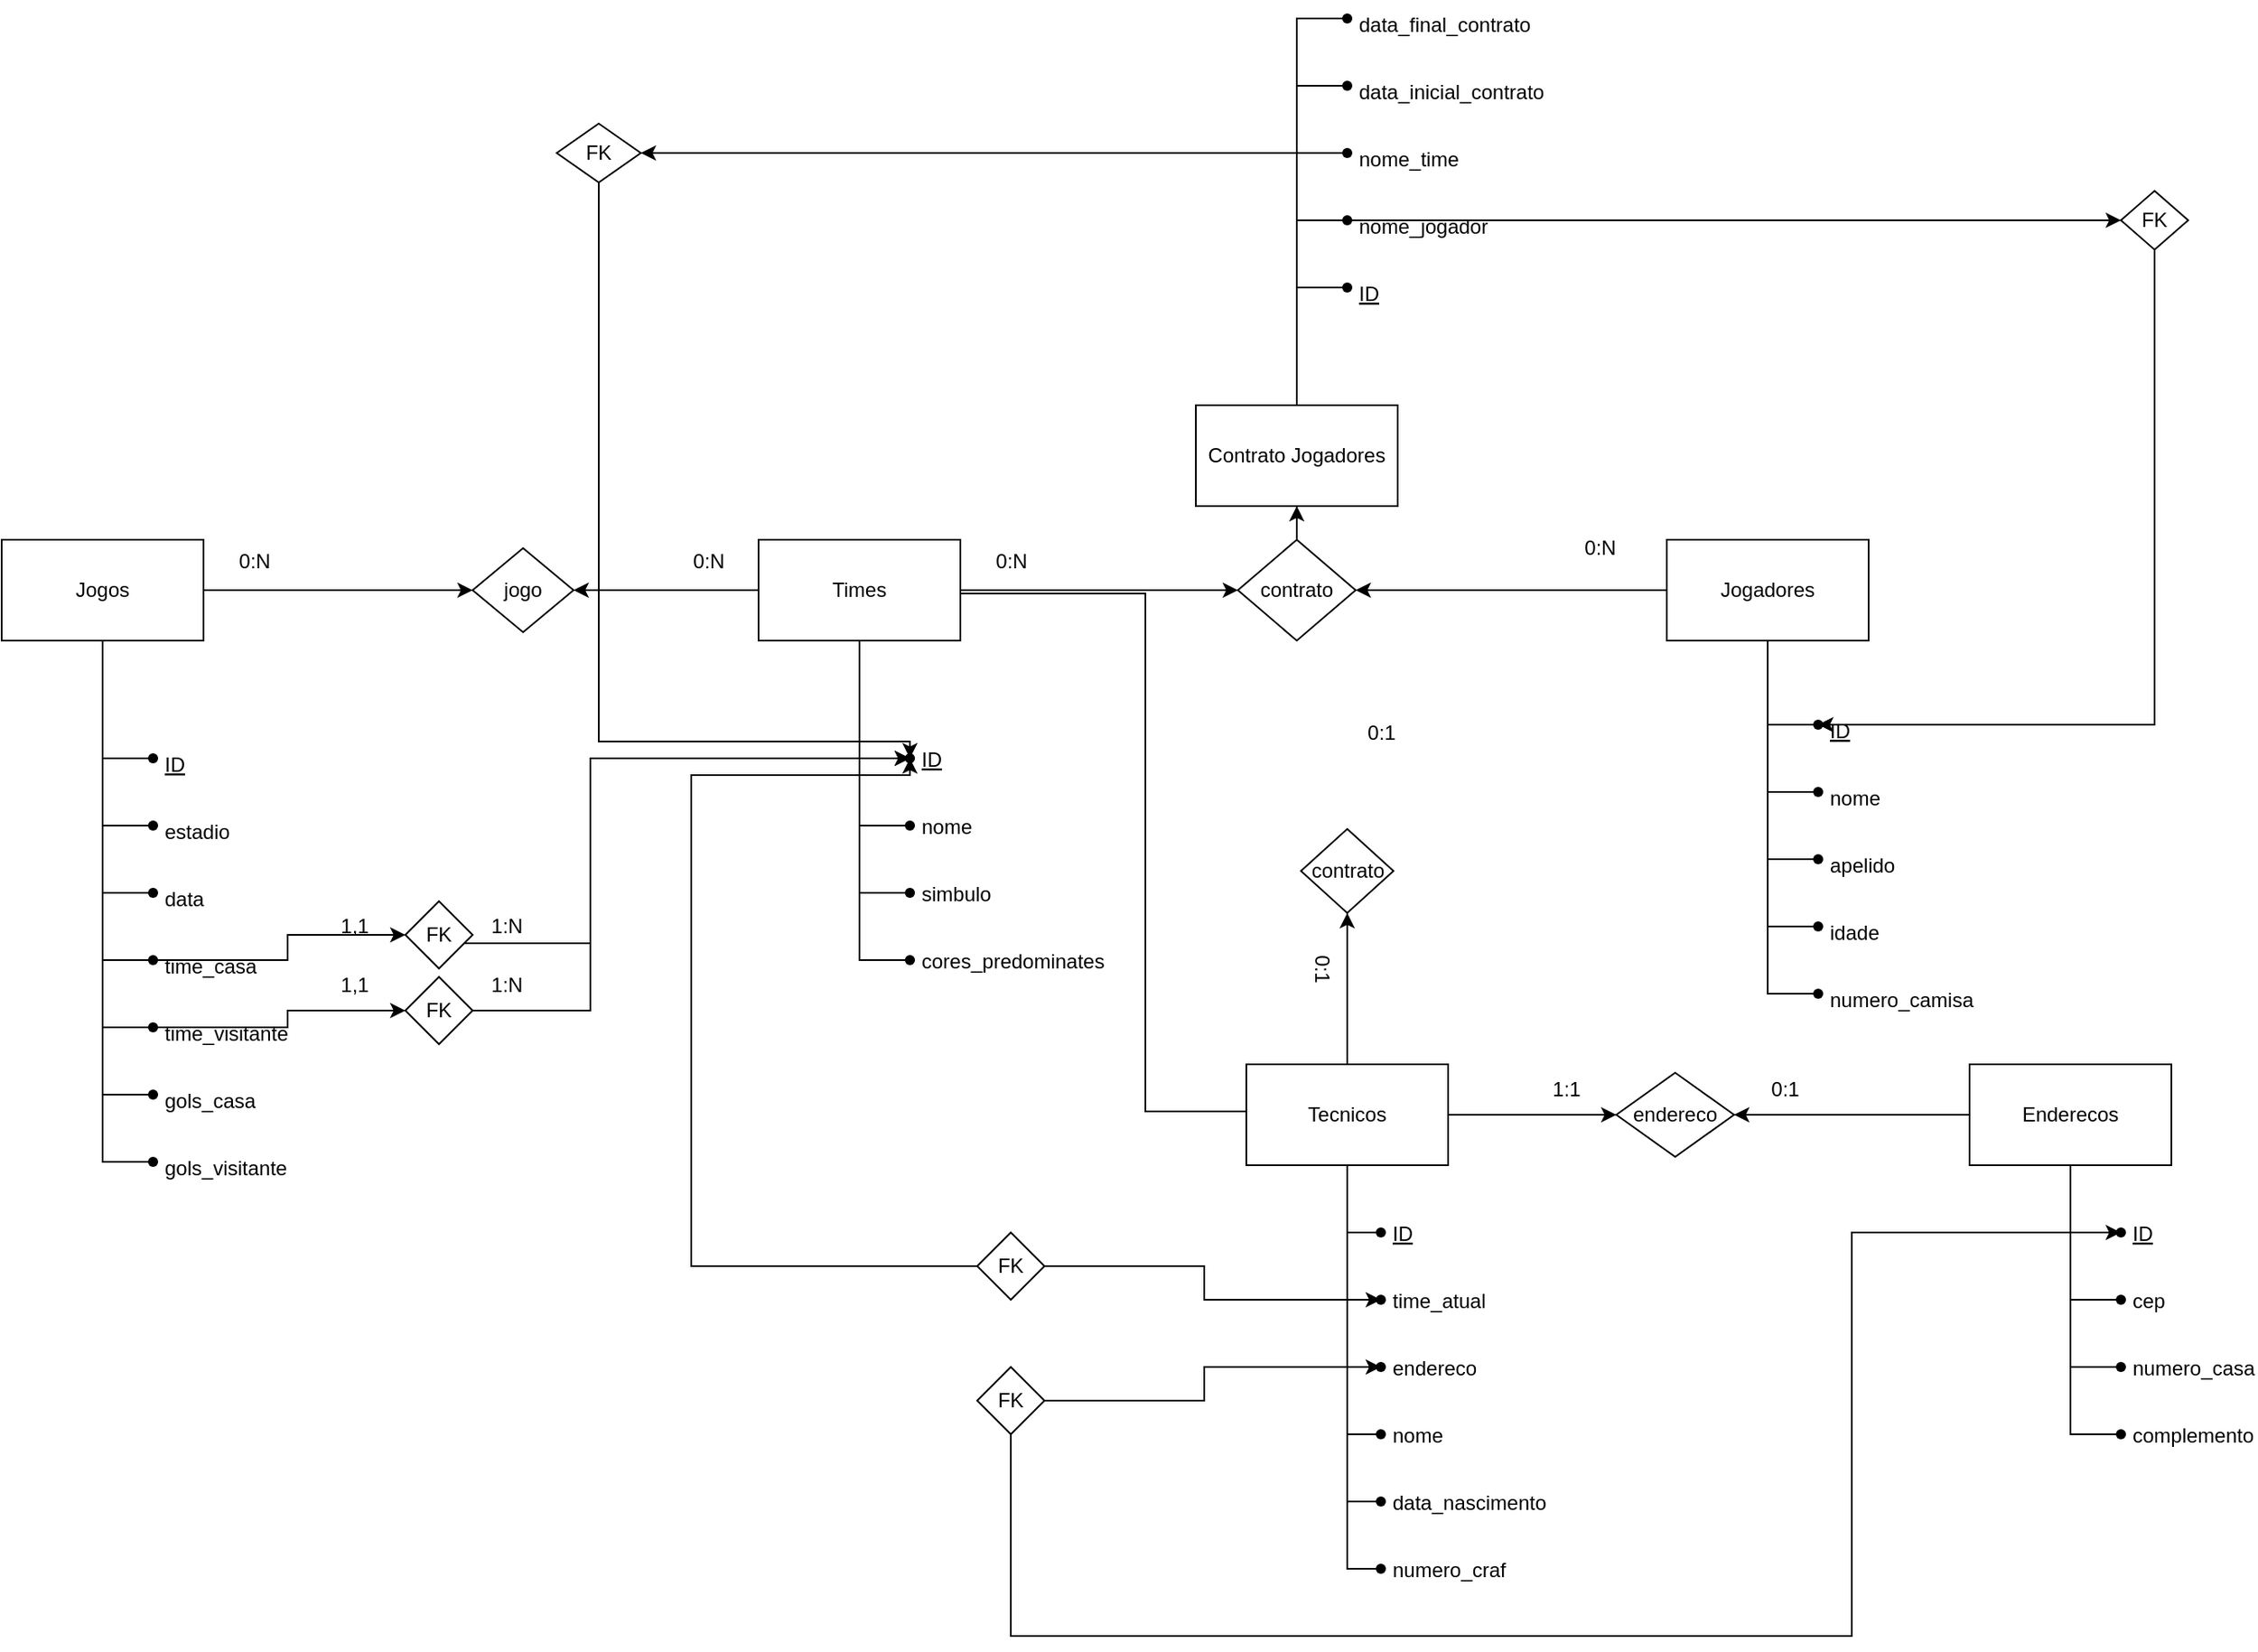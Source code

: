 <mxfile version="26.0.16">
  <diagram name="Página-1" id="SFmodrDmsoPpCotLX6va">
    <mxGraphModel dx="4044" dy="2576" grid="1" gridSize="10" guides="1" tooltips="1" connect="1" arrows="1" fold="1" page="1" pageScale="1" pageWidth="827" pageHeight="1169" math="0" shadow="0">
      <root>
        <mxCell id="0" />
        <mxCell id="1" parent="0" />
        <mxCell id="h65iBEH0PclOGWgKdU9V-25" value="" style="edgeStyle=orthogonalEdgeStyle;rounded=0;orthogonalLoop=1;jettySize=auto;html=1;" parent="1" source="h65iBEH0PclOGWgKdU9V-2" target="h65iBEH0PclOGWgKdU9V-24" edge="1">
          <mxGeometry relative="1" as="geometry" />
        </mxCell>
        <mxCell id="h65iBEH0PclOGWgKdU9V-116" style="edgeStyle=orthogonalEdgeStyle;rounded=0;orthogonalLoop=1;jettySize=auto;html=1;entryX=1;entryY=0.5;entryDx=0;entryDy=0;" parent="1" source="h65iBEH0PclOGWgKdU9V-2" target="h65iBEH0PclOGWgKdU9V-114" edge="1">
          <mxGeometry relative="1" as="geometry" />
        </mxCell>
        <mxCell id="h65iBEH0PclOGWgKdU9V-139" style="edgeStyle=orthogonalEdgeStyle;rounded=0;orthogonalLoop=1;jettySize=auto;html=1;entryX=0.5;entryY=0;entryDx=0;entryDy=0;exitX=1.002;exitY=0.534;exitDx=0;exitDy=0;exitPerimeter=0;" parent="1" source="h65iBEH0PclOGWgKdU9V-2" target="h65iBEH0PclOGWgKdU9V-137" edge="1">
          <mxGeometry relative="1" as="geometry">
            <Array as="points">
              <mxPoint x="-330" y="-468" />
              <mxPoint x="-230" y="-468" />
              <mxPoint x="-230" y="-160" />
              <mxPoint x="-300" y="-160" />
            </Array>
          </mxGeometry>
        </mxCell>
        <mxCell id="h65iBEH0PclOGWgKdU9V-2" value="Times" style="whiteSpace=wrap;html=1;" parent="1" vertex="1">
          <mxGeometry x="-460" y="-500" width="120" height="60" as="geometry" />
        </mxCell>
        <mxCell id="h65iBEH0PclOGWgKdU9V-3" value="ID" style="shape=waypoint;sketch=0;size=6;pointerEvents=1;points=[];fillColor=none;resizable=0;rotatable=0;perimeter=centerPerimeter;snapToPoint=1;align=left;spacingLeft=15;fontStyle=4" parent="1" vertex="1">
          <mxGeometry x="-380" y="-380" width="20" height="20" as="geometry" />
        </mxCell>
        <mxCell id="h65iBEH0PclOGWgKdU9V-4" value="nome" style="shape=waypoint;sketch=0;size=6;pointerEvents=1;points=[];fillColor=none;resizable=0;rotatable=0;perimeter=centerPerimeter;snapToPoint=1;align=left;spacingLeft=15;" parent="1" vertex="1">
          <mxGeometry x="-380" y="-340" width="20" height="20" as="geometry" />
        </mxCell>
        <mxCell id="h65iBEH0PclOGWgKdU9V-5" value="simbulo" style="shape=waypoint;sketch=0;size=6;pointerEvents=1;points=[];fillColor=none;resizable=0;rotatable=0;perimeter=centerPerimeter;snapToPoint=1;align=left;spacingLeft=15;" parent="1" vertex="1">
          <mxGeometry x="-380" y="-300" width="20" height="20" as="geometry" />
        </mxCell>
        <mxCell id="h65iBEH0PclOGWgKdU9V-6" value="cores_predominates " style="shape=waypoint;sketch=0;size=6;pointerEvents=1;points=[];fillColor=none;resizable=0;rotatable=0;perimeter=centerPerimeter;snapToPoint=1;align=left;spacingLeft=15;" parent="1" vertex="1">
          <mxGeometry x="-380" y="-260" width="20" height="20" as="geometry" />
        </mxCell>
        <mxCell id="h65iBEH0PclOGWgKdU9V-7" value="" style="endArrow=none;html=1;rounded=0;exitX=0.5;exitY=1;exitDx=0;exitDy=0;entryX=0.3;entryY=0.3;entryDx=0;entryDy=0;entryPerimeter=0;" parent="1" source="h65iBEH0PclOGWgKdU9V-2" target="h65iBEH0PclOGWgKdU9V-3" edge="1">
          <mxGeometry relative="1" as="geometry">
            <mxPoint x="-450" y="-340" as="sourcePoint" />
            <mxPoint x="-290" y="-340" as="targetPoint" />
            <Array as="points">
              <mxPoint x="-400" y="-370" />
            </Array>
          </mxGeometry>
        </mxCell>
        <mxCell id="h65iBEH0PclOGWgKdU9V-8" value="" style="endArrow=none;html=1;rounded=0;exitX=0.5;exitY=1;exitDx=0;exitDy=0;entryX=0.333;entryY=0.243;entryDx=0;entryDy=0;entryPerimeter=0;" parent="1" source="h65iBEH0PclOGWgKdU9V-2" target="h65iBEH0PclOGWgKdU9V-4" edge="1">
          <mxGeometry relative="1" as="geometry">
            <mxPoint x="-390" y="-420" as="sourcePoint" />
            <mxPoint x="-360" y="-360" as="targetPoint" />
            <Array as="points">
              <mxPoint x="-400" y="-330" />
            </Array>
          </mxGeometry>
        </mxCell>
        <mxCell id="h65iBEH0PclOGWgKdU9V-9" style="edgeStyle=orthogonalEdgeStyle;rounded=0;orthogonalLoop=1;jettySize=auto;html=1;entryX=0.126;entryY=0.622;entryDx=0;entryDy=0;entryPerimeter=0;endArrow=none;startFill=0;" parent="1" source="h65iBEH0PclOGWgKdU9V-2" target="h65iBEH0PclOGWgKdU9V-5" edge="1">
          <mxGeometry relative="1" as="geometry">
            <Array as="points">
              <mxPoint x="-400" y="-290" />
            </Array>
          </mxGeometry>
        </mxCell>
        <mxCell id="h65iBEH0PclOGWgKdU9V-10" style="edgeStyle=orthogonalEdgeStyle;rounded=0;orthogonalLoop=1;jettySize=auto;html=1;entryX=0.229;entryY=0.484;entryDx=0;entryDy=0;entryPerimeter=0;endArrow=none;startFill=0;" parent="1" source="h65iBEH0PclOGWgKdU9V-2" target="h65iBEH0PclOGWgKdU9V-6" edge="1">
          <mxGeometry relative="1" as="geometry">
            <Array as="points">
              <mxPoint x="-400" y="-250" />
            </Array>
          </mxGeometry>
        </mxCell>
        <mxCell id="h65iBEH0PclOGWgKdU9V-26" style="edgeStyle=orthogonalEdgeStyle;rounded=0;orthogonalLoop=1;jettySize=auto;html=1;entryX=1;entryY=0.5;entryDx=0;entryDy=0;" parent="1" source="h65iBEH0PclOGWgKdU9V-11" target="h65iBEH0PclOGWgKdU9V-24" edge="1">
          <mxGeometry relative="1" as="geometry" />
        </mxCell>
        <mxCell id="h65iBEH0PclOGWgKdU9V-11" value="Jogadores" style="whiteSpace=wrap;html=1;" parent="1" vertex="1">
          <mxGeometry x="80" y="-500" width="120" height="60" as="geometry" />
        </mxCell>
        <mxCell id="h65iBEH0PclOGWgKdU9V-12" value="ID" style="shape=waypoint;sketch=0;size=6;pointerEvents=1;points=[];fillColor=none;resizable=0;rotatable=0;perimeter=centerPerimeter;snapToPoint=1;align=left;spacingLeft=15;fontStyle=4;verticalAlign=top;" parent="1" vertex="1">
          <mxGeometry x="160" y="-400" width="20" height="20" as="geometry" />
        </mxCell>
        <mxCell id="h65iBEH0PclOGWgKdU9V-13" value="nome" style="shape=waypoint;sketch=0;size=6;pointerEvents=1;points=[];fillColor=none;resizable=0;rotatable=0;perimeter=centerPerimeter;snapToPoint=1;align=left;spacingLeft=15;verticalAlign=top;" parent="1" vertex="1">
          <mxGeometry x="160" y="-360" width="20" height="20" as="geometry" />
        </mxCell>
        <mxCell id="h65iBEH0PclOGWgKdU9V-14" value="apelido" style="shape=waypoint;sketch=0;size=6;pointerEvents=1;points=[];fillColor=none;resizable=0;rotatable=0;perimeter=centerPerimeter;snapToPoint=1;align=left;spacingLeft=15;verticalAlign=top;" parent="1" vertex="1">
          <mxGeometry x="160" y="-320" width="20" height="20" as="geometry" />
        </mxCell>
        <mxCell id="h65iBEH0PclOGWgKdU9V-15" value="idade" style="shape=waypoint;sketch=0;size=6;pointerEvents=1;points=[];fillColor=none;resizable=0;rotatable=0;perimeter=centerPerimeter;snapToPoint=1;align=left;spacingLeft=15;verticalAlign=top;" parent="1" vertex="1">
          <mxGeometry x="160" y="-280" width="20" height="20" as="geometry" />
        </mxCell>
        <mxCell id="h65iBEH0PclOGWgKdU9V-16" value="numero_camisa" style="shape=waypoint;sketch=0;size=6;pointerEvents=1;points=[];fillColor=none;resizable=0;rotatable=0;perimeter=centerPerimeter;snapToPoint=1;align=left;spacingLeft=15;verticalAlign=top;" parent="1" vertex="1">
          <mxGeometry x="160" y="-240" width="20" height="20" as="geometry" />
        </mxCell>
        <mxCell id="h65iBEH0PclOGWgKdU9V-17" style="edgeStyle=orthogonalEdgeStyle;rounded=0;orthogonalLoop=1;jettySize=auto;html=1;entryX=0;entryY=0.75;entryDx=0;entryDy=0;entryPerimeter=0;endArrow=none;startFill=0;" parent="1" source="h65iBEH0PclOGWgKdU9V-11" target="h65iBEH0PclOGWgKdU9V-12" edge="1">
          <mxGeometry relative="1" as="geometry">
            <Array as="points">
              <mxPoint x="140" y="-390" />
            </Array>
          </mxGeometry>
        </mxCell>
        <mxCell id="h65iBEH0PclOGWgKdU9V-19" style="edgeStyle=orthogonalEdgeStyle;rounded=0;orthogonalLoop=1;jettySize=auto;html=1;entryX=0.25;entryY=0.6;entryDx=0;entryDy=0;entryPerimeter=0;endArrow=none;startFill=0;" parent="1" source="h65iBEH0PclOGWgKdU9V-11" target="h65iBEH0PclOGWgKdU9V-13" edge="1">
          <mxGeometry relative="1" as="geometry">
            <Array as="points">
              <mxPoint x="140" y="-350" />
            </Array>
          </mxGeometry>
        </mxCell>
        <mxCell id="h65iBEH0PclOGWgKdU9V-20" style="edgeStyle=orthogonalEdgeStyle;rounded=0;orthogonalLoop=1;jettySize=auto;html=1;entryX=0.05;entryY=0.85;entryDx=0;entryDy=0;entryPerimeter=0;endArrow=none;startFill=0;" parent="1" source="h65iBEH0PclOGWgKdU9V-11" target="h65iBEH0PclOGWgKdU9V-14" edge="1">
          <mxGeometry relative="1" as="geometry">
            <Array as="points">
              <mxPoint x="140" y="-310" />
            </Array>
          </mxGeometry>
        </mxCell>
        <mxCell id="h65iBEH0PclOGWgKdU9V-21" style="edgeStyle=orthogonalEdgeStyle;rounded=0;orthogonalLoop=1;jettySize=auto;html=1;entryX=0.1;entryY=0.85;entryDx=0;entryDy=0;entryPerimeter=0;endArrow=none;startFill=0;" parent="1" source="h65iBEH0PclOGWgKdU9V-11" target="h65iBEH0PclOGWgKdU9V-15" edge="1">
          <mxGeometry relative="1" as="geometry">
            <Array as="points">
              <mxPoint x="140" y="-270" />
            </Array>
          </mxGeometry>
        </mxCell>
        <mxCell id="h65iBEH0PclOGWgKdU9V-22" style="edgeStyle=orthogonalEdgeStyle;rounded=0;orthogonalLoop=1;jettySize=auto;html=1;entryX=0.45;entryY=0.75;entryDx=0;entryDy=0;entryPerimeter=0;endArrow=none;startFill=0;" parent="1" source="h65iBEH0PclOGWgKdU9V-11" target="h65iBEH0PclOGWgKdU9V-16" edge="1">
          <mxGeometry relative="1" as="geometry">
            <Array as="points">
              <mxPoint x="140" y="-230" />
            </Array>
          </mxGeometry>
        </mxCell>
        <mxCell id="h65iBEH0PclOGWgKdU9V-28" value="" style="edgeStyle=orthogonalEdgeStyle;rounded=0;orthogonalLoop=1;jettySize=auto;html=1;" parent="1" source="h65iBEH0PclOGWgKdU9V-24" target="h65iBEH0PclOGWgKdU9V-27" edge="1">
          <mxGeometry relative="1" as="geometry" />
        </mxCell>
        <mxCell id="h65iBEH0PclOGWgKdU9V-24" value="contrato" style="rhombus;whiteSpace=wrap;html=1;" parent="1" vertex="1">
          <mxGeometry x="-175" y="-500" width="70" height="60" as="geometry" />
        </mxCell>
        <mxCell id="h65iBEH0PclOGWgKdU9V-36" style="edgeStyle=orthogonalEdgeStyle;rounded=0;orthogonalLoop=1;jettySize=auto;html=1;endArrow=none;startFill=0;" parent="1" source="h65iBEH0PclOGWgKdU9V-27" target="h65iBEH0PclOGWgKdU9V-29" edge="1">
          <mxGeometry relative="1" as="geometry">
            <Array as="points">
              <mxPoint x="-140" y="-650" />
            </Array>
          </mxGeometry>
        </mxCell>
        <mxCell id="h65iBEH0PclOGWgKdU9V-27" value="Contrato Jogadores" style="whiteSpace=wrap;html=1;" parent="1" vertex="1">
          <mxGeometry x="-200" y="-580" width="120" height="60" as="geometry" />
        </mxCell>
        <mxCell id="h65iBEH0PclOGWgKdU9V-29" value="ID" style="shape=waypoint;sketch=0;size=6;pointerEvents=1;points=[];fillColor=none;resizable=0;rotatable=0;perimeter=centerPerimeter;snapToPoint=1;align=left;spacingLeft=15;fontStyle=4;verticalAlign=top;" parent="1" vertex="1">
          <mxGeometry x="-120" y="-660" width="20" height="20" as="geometry" />
        </mxCell>
        <mxCell id="h65iBEH0PclOGWgKdU9V-32" value="data_inicial_contrato" style="shape=waypoint;sketch=0;size=6;pointerEvents=1;points=[];fillColor=none;resizable=0;rotatable=0;perimeter=centerPerimeter;snapToPoint=1;align=left;spacingLeft=15;verticalAlign=top;" parent="1" vertex="1">
          <mxGeometry x="-120" y="-780" width="20" height="20" as="geometry" />
        </mxCell>
        <mxCell id="h65iBEH0PclOGWgKdU9V-33" value="data_final_contrato" style="shape=waypoint;sketch=0;size=6;pointerEvents=1;points=[];fillColor=none;resizable=0;rotatable=0;perimeter=centerPerimeter;snapToPoint=1;align=left;spacingLeft=15;verticalAlign=top;" parent="1" vertex="1">
          <mxGeometry x="-120" y="-820" width="20" height="20" as="geometry" />
        </mxCell>
        <mxCell id="h65iBEH0PclOGWgKdU9V-58" style="edgeStyle=orthogonalEdgeStyle;rounded=0;orthogonalLoop=1;jettySize=auto;html=1;entryX=0;entryY=0.5;entryDx=0;entryDy=0;" parent="1" source="h65iBEH0PclOGWgKdU9V-34" target="h65iBEH0PclOGWgKdU9V-57" edge="1">
          <mxGeometry relative="1" as="geometry" />
        </mxCell>
        <mxCell id="h65iBEH0PclOGWgKdU9V-66" style="edgeStyle=orthogonalEdgeStyle;rounded=0;orthogonalLoop=1;jettySize=auto;html=1;entryX=1;entryY=0.5;entryDx=0;entryDy=0;exitX=0.6;exitY=0.8;exitDx=0;exitDy=0;exitPerimeter=0;" parent="1" source="h65iBEH0PclOGWgKdU9V-35" target="h65iBEH0PclOGWgKdU9V-65" edge="1">
          <mxGeometry relative="1" as="geometry" />
        </mxCell>
        <mxCell id="h65iBEH0PclOGWgKdU9V-34" value="nome_jogador" style="shape=waypoint;sketch=0;size=6;pointerEvents=1;points=[];fillColor=none;resizable=0;rotatable=0;perimeter=centerPerimeter;snapToPoint=1;align=left;spacingLeft=15;verticalAlign=top;horizontal=1;" parent="1" vertex="1">
          <mxGeometry x="-120" y="-700" width="20" height="20" as="geometry" />
        </mxCell>
        <mxCell id="h65iBEH0PclOGWgKdU9V-35" value="nome_time" style="shape=waypoint;sketch=0;size=6;pointerEvents=1;points=[];fillColor=none;resizable=0;rotatable=0;perimeter=centerPerimeter;snapToPoint=1;align=left;spacingLeft=15;verticalAlign=top;" parent="1" vertex="1">
          <mxGeometry x="-120" y="-740" width="20" height="20" as="geometry" />
        </mxCell>
        <mxCell id="h65iBEH0PclOGWgKdU9V-43" style="edgeStyle=orthogonalEdgeStyle;rounded=0;orthogonalLoop=1;jettySize=auto;html=1;endArrow=none;startFill=0;exitX=0.5;exitY=0;exitDx=0;exitDy=0;entryX=0.252;entryY=0.313;entryDx=0;entryDy=0;entryPerimeter=0;" parent="1" source="h65iBEH0PclOGWgKdU9V-27" target="h65iBEH0PclOGWgKdU9V-33" edge="1">
          <mxGeometry relative="1" as="geometry">
            <mxPoint x="-140" y="-580" as="sourcePoint" />
            <mxPoint x="-110" y="-890" as="targetPoint" />
            <Array as="points">
              <mxPoint x="-140" y="-810" />
            </Array>
          </mxGeometry>
        </mxCell>
        <mxCell id="h65iBEH0PclOGWgKdU9V-45" style="edgeStyle=orthogonalEdgeStyle;rounded=0;orthogonalLoop=1;jettySize=auto;html=1;entryX=0.55;entryY=0.029;entryDx=0;entryDy=0;entryPerimeter=0;endArrow=none;startFill=0;" parent="1" source="h65iBEH0PclOGWgKdU9V-27" target="h65iBEH0PclOGWgKdU9V-34" edge="1">
          <mxGeometry relative="1" as="geometry">
            <Array as="points">
              <mxPoint x="-140" y="-690" />
            </Array>
          </mxGeometry>
        </mxCell>
        <mxCell id="h65iBEH0PclOGWgKdU9V-46" style="edgeStyle=orthogonalEdgeStyle;rounded=0;orthogonalLoop=1;jettySize=auto;html=1;entryX=0.464;entryY=0.343;entryDx=0;entryDy=0;entryPerimeter=0;endArrow=none;startFill=0;" parent="1" source="h65iBEH0PclOGWgKdU9V-27" target="h65iBEH0PclOGWgKdU9V-35" edge="1">
          <mxGeometry relative="1" as="geometry">
            <Array as="points">
              <mxPoint x="-140" y="-730" />
            </Array>
          </mxGeometry>
        </mxCell>
        <mxCell id="h65iBEH0PclOGWgKdU9V-47" style="edgeStyle=orthogonalEdgeStyle;rounded=0;orthogonalLoop=1;jettySize=auto;html=1;entryX=0.15;entryY=0.229;entryDx=0;entryDy=0;entryPerimeter=0;endArrow=none;startFill=0;" parent="1" source="h65iBEH0PclOGWgKdU9V-27" target="h65iBEH0PclOGWgKdU9V-32" edge="1">
          <mxGeometry relative="1" as="geometry">
            <Array as="points">
              <mxPoint x="-140" y="-770" />
            </Array>
          </mxGeometry>
        </mxCell>
        <mxCell id="h65iBEH0PclOGWgKdU9V-71" style="edgeStyle=orthogonalEdgeStyle;rounded=0;orthogonalLoop=1;jettySize=auto;html=1;endArrow=none;startFill=0;" parent="1" source="h65iBEH0PclOGWgKdU9V-48" target="h65iBEH0PclOGWgKdU9V-51" edge="1">
          <mxGeometry relative="1" as="geometry">
            <Array as="points">
              <mxPoint x="-110" y="32" />
            </Array>
          </mxGeometry>
        </mxCell>
        <mxCell id="h65iBEH0PclOGWgKdU9V-72" style="edgeStyle=orthogonalEdgeStyle;rounded=0;orthogonalLoop=1;jettySize=auto;html=1;endArrow=none;startFill=0;" parent="1" source="h65iBEH0PclOGWgKdU9V-48" target="h65iBEH0PclOGWgKdU9V-53" edge="1">
          <mxGeometry relative="1" as="geometry">
            <Array as="points">
              <mxPoint x="-110" y="72" />
            </Array>
          </mxGeometry>
        </mxCell>
        <mxCell id="h65iBEH0PclOGWgKdU9V-86" value="" style="edgeStyle=orthogonalEdgeStyle;rounded=0;orthogonalLoop=1;jettySize=auto;html=1;" parent="1" source="h65iBEH0PclOGWgKdU9V-48" target="h65iBEH0PclOGWgKdU9V-85" edge="1">
          <mxGeometry relative="1" as="geometry" />
        </mxCell>
        <mxCell id="h65iBEH0PclOGWgKdU9V-138" value="" style="edgeStyle=orthogonalEdgeStyle;rounded=0;orthogonalLoop=1;jettySize=auto;html=1;" parent="1" source="h65iBEH0PclOGWgKdU9V-48" target="h65iBEH0PclOGWgKdU9V-137" edge="1">
          <mxGeometry relative="1" as="geometry" />
        </mxCell>
        <mxCell id="h65iBEH0PclOGWgKdU9V-48" value="Tecnicos" style="whiteSpace=wrap;html=1;" parent="1" vertex="1">
          <mxGeometry x="-170" y="-188" width="120" height="60" as="geometry" />
        </mxCell>
        <mxCell id="h65iBEH0PclOGWgKdU9V-49" value="ID" style="shape=waypoint;sketch=0;size=6;pointerEvents=1;points=[];fillColor=none;resizable=0;rotatable=0;perimeter=centerPerimeter;snapToPoint=1;align=left;spacingLeft=15;fontStyle=4" parent="1" vertex="1">
          <mxGeometry x="-100" y="-98" width="20" height="20" as="geometry" />
        </mxCell>
        <mxCell id="h65iBEH0PclOGWgKdU9V-50" value="time_atual" style="shape=waypoint;sketch=0;size=6;pointerEvents=1;points=[];fillColor=none;resizable=0;rotatable=0;perimeter=centerPerimeter;snapToPoint=1;align=left;spacingLeft=15;" parent="1" vertex="1">
          <mxGeometry x="-100" y="-58" width="20" height="20" as="geometry" />
        </mxCell>
        <mxCell id="h65iBEH0PclOGWgKdU9V-51" value="nome" style="shape=waypoint;sketch=0;size=6;pointerEvents=1;points=[];fillColor=none;resizable=0;rotatable=0;perimeter=centerPerimeter;snapToPoint=1;align=left;spacingLeft=15;" parent="1" vertex="1">
          <mxGeometry x="-100" y="22" width="20" height="20" as="geometry" />
        </mxCell>
        <mxCell id="h65iBEH0PclOGWgKdU9V-52" value="endereco" style="shape=waypoint;sketch=0;size=6;pointerEvents=1;points=[];fillColor=none;resizable=0;rotatable=0;perimeter=centerPerimeter;snapToPoint=1;align=left;spacingLeft=15;" parent="1" vertex="1">
          <mxGeometry x="-100" y="-18" width="20" height="20" as="geometry" />
        </mxCell>
        <mxCell id="h65iBEH0PclOGWgKdU9V-53" value="data_nascimento" style="shape=waypoint;sketch=0;size=6;pointerEvents=1;points=[];fillColor=none;resizable=0;rotatable=0;perimeter=centerPerimeter;snapToPoint=1;align=left;spacingLeft=15;" parent="1" vertex="1">
          <mxGeometry x="-100" y="62" width="20" height="20" as="geometry" />
        </mxCell>
        <mxCell id="h65iBEH0PclOGWgKdU9V-54" value="numero_craf" style="shape=waypoint;sketch=0;size=6;pointerEvents=1;points=[];fillColor=none;resizable=0;rotatable=0;perimeter=centerPerimeter;snapToPoint=1;align=left;spacingLeft=15;" parent="1" vertex="1">
          <mxGeometry x="-100" y="102" width="20" height="20" as="geometry" />
        </mxCell>
        <mxCell id="h65iBEH0PclOGWgKdU9V-57" value="FK" style="rhombus;whiteSpace=wrap;html=1;rotation=0;" parent="1" vertex="1">
          <mxGeometry x="350" y="-707.5" width="40" height="35" as="geometry" />
        </mxCell>
        <mxCell id="h65iBEH0PclOGWgKdU9V-60" style="edgeStyle=orthogonalEdgeStyle;rounded=0;orthogonalLoop=1;jettySize=auto;html=1;entryX=0.687;entryY=0.878;entryDx=0;entryDy=0;entryPerimeter=0;verticalAlign=top;" parent="1" source="h65iBEH0PclOGWgKdU9V-57" target="h65iBEH0PclOGWgKdU9V-12" edge="1">
          <mxGeometry relative="1" as="geometry">
            <Array as="points">
              <mxPoint x="370" y="-390" />
            </Array>
          </mxGeometry>
        </mxCell>
        <mxCell id="h65iBEH0PclOGWgKdU9V-67" style="edgeStyle=orthogonalEdgeStyle;rounded=0;orthogonalLoop=1;jettySize=auto;html=1;exitX=0.5;exitY=1;exitDx=0;exitDy=0;" parent="1" source="h65iBEH0PclOGWgKdU9V-65" target="h65iBEH0PclOGWgKdU9V-3" edge="1">
          <mxGeometry relative="1" as="geometry">
            <Array as="points">
              <mxPoint x="-555" y="-380" />
              <mxPoint x="-370" y="-380" />
            </Array>
          </mxGeometry>
        </mxCell>
        <mxCell id="h65iBEH0PclOGWgKdU9V-65" value="FK" style="rhombus;whiteSpace=wrap;html=1;" parent="1" vertex="1">
          <mxGeometry x="-580" y="-747.5" width="50" height="35" as="geometry" />
        </mxCell>
        <mxCell id="h65iBEH0PclOGWgKdU9V-68" value="" style="endArrow=none;html=1;rounded=0;exitX=0.5;exitY=1;exitDx=0;exitDy=0;" parent="1" source="h65iBEH0PclOGWgKdU9V-48" target="h65iBEH0PclOGWgKdU9V-49" edge="1">
          <mxGeometry relative="1" as="geometry">
            <mxPoint x="-80" y="-38" as="sourcePoint" />
            <mxPoint x="80" y="-38" as="targetPoint" />
            <Array as="points">
              <mxPoint x="-110" y="-88" />
            </Array>
          </mxGeometry>
        </mxCell>
        <mxCell id="h65iBEH0PclOGWgKdU9V-69" value="" style="endArrow=none;html=1;rounded=0;exitX=0.5;exitY=1;exitDx=0;exitDy=0;entryX=0.45;entryY=0.357;entryDx=0;entryDy=0;entryPerimeter=0;" parent="1" source="h65iBEH0PclOGWgKdU9V-48" target="h65iBEH0PclOGWgKdU9V-50" edge="1">
          <mxGeometry relative="1" as="geometry">
            <mxPoint x="-100" y="-148" as="sourcePoint" />
            <mxPoint x="-90" y="-78" as="targetPoint" />
            <Array as="points">
              <mxPoint x="-110" y="-68" />
              <mxPoint x="-110" y="-48" />
            </Array>
          </mxGeometry>
        </mxCell>
        <mxCell id="h65iBEH0PclOGWgKdU9V-70" style="edgeStyle=orthogonalEdgeStyle;rounded=0;orthogonalLoop=1;jettySize=auto;html=1;entryX=0.331;entryY=0.452;entryDx=0;entryDy=0;entryPerimeter=0;endArrow=none;startFill=0;" parent="1" source="h65iBEH0PclOGWgKdU9V-48" target="h65iBEH0PclOGWgKdU9V-52" edge="1">
          <mxGeometry relative="1" as="geometry">
            <Array as="points">
              <mxPoint x="-110" y="-8" />
            </Array>
          </mxGeometry>
        </mxCell>
        <mxCell id="h65iBEH0PclOGWgKdU9V-75" style="edgeStyle=orthogonalEdgeStyle;rounded=0;orthogonalLoop=1;jettySize=auto;html=1;entryX=-0.026;entryY=0.5;entryDx=0;entryDy=0;entryPerimeter=0;endArrow=none;startFill=0;" parent="1" source="h65iBEH0PclOGWgKdU9V-48" target="h65iBEH0PclOGWgKdU9V-54" edge="1">
          <mxGeometry relative="1" as="geometry">
            <Array as="points">
              <mxPoint x="-110" y="112" />
            </Array>
          </mxGeometry>
        </mxCell>
        <mxCell id="h65iBEH0PclOGWgKdU9V-87" style="edgeStyle=orthogonalEdgeStyle;rounded=0;orthogonalLoop=1;jettySize=auto;html=1;entryX=1;entryY=0.5;entryDx=0;entryDy=0;" parent="1" source="h65iBEH0PclOGWgKdU9V-76" target="h65iBEH0PclOGWgKdU9V-85" edge="1">
          <mxGeometry relative="1" as="geometry" />
        </mxCell>
        <mxCell id="h65iBEH0PclOGWgKdU9V-76" value="Enderecos" style="whiteSpace=wrap;html=1;" parent="1" vertex="1">
          <mxGeometry x="260" y="-188" width="120" height="60" as="geometry" />
        </mxCell>
        <mxCell id="h65iBEH0PclOGWgKdU9V-77" value="ID" style="shape=waypoint;sketch=0;size=6;pointerEvents=1;points=[];fillColor=none;resizable=0;rotatable=0;perimeter=centerPerimeter;snapToPoint=1;align=left;spacingLeft=15;fontStyle=4" parent="1" vertex="1">
          <mxGeometry x="340" y="-98" width="20" height="20" as="geometry" />
        </mxCell>
        <mxCell id="h65iBEH0PclOGWgKdU9V-78" value="cep" style="shape=waypoint;sketch=0;size=6;pointerEvents=1;points=[];fillColor=none;resizable=0;rotatable=0;perimeter=centerPerimeter;snapToPoint=1;align=left;spacingLeft=15;" parent="1" vertex="1">
          <mxGeometry x="340" y="-58" width="20" height="20" as="geometry" />
        </mxCell>
        <mxCell id="h65iBEH0PclOGWgKdU9V-79" value="numero_casa" style="shape=waypoint;sketch=0;size=6;pointerEvents=1;points=[];fillColor=none;resizable=0;rotatable=0;perimeter=centerPerimeter;snapToPoint=1;align=left;spacingLeft=15;" parent="1" vertex="1">
          <mxGeometry x="340" y="-18" width="20" height="20" as="geometry" />
        </mxCell>
        <mxCell id="h65iBEH0PclOGWgKdU9V-80" value="complemento" style="shape=waypoint;sketch=0;size=6;pointerEvents=1;points=[];fillColor=none;resizable=0;rotatable=0;perimeter=centerPerimeter;snapToPoint=1;align=left;spacingLeft=15;" parent="1" vertex="1">
          <mxGeometry x="340" y="22" width="20" height="20" as="geometry" />
        </mxCell>
        <mxCell id="h65iBEH0PclOGWgKdU9V-81" style="edgeStyle=orthogonalEdgeStyle;rounded=0;orthogonalLoop=1;jettySize=auto;html=1;entryX=-0.092;entryY=0.5;entryDx=0;entryDy=0;entryPerimeter=0;endArrow=none;startFill=0;" parent="1" source="h65iBEH0PclOGWgKdU9V-76" target="h65iBEH0PclOGWgKdU9V-77" edge="1">
          <mxGeometry relative="1" as="geometry">
            <Array as="points">
              <mxPoint x="320" y="-88" />
            </Array>
          </mxGeometry>
        </mxCell>
        <mxCell id="h65iBEH0PclOGWgKdU9V-82" style="edgeStyle=orthogonalEdgeStyle;rounded=0;orthogonalLoop=1;jettySize=auto;html=1;endArrow=none;startFill=0;exitX=0.5;exitY=1;exitDx=0;exitDy=0;" parent="1" source="h65iBEH0PclOGWgKdU9V-76" target="h65iBEH0PclOGWgKdU9V-78" edge="1">
          <mxGeometry relative="1" as="geometry">
            <mxPoint x="330.0" y="-148" as="sourcePoint" />
            <mxPoint x="339.97" y="-48" as="targetPoint" />
            <Array as="points">
              <mxPoint x="320" y="-48" />
            </Array>
          </mxGeometry>
        </mxCell>
        <mxCell id="h65iBEH0PclOGWgKdU9V-83" style="edgeStyle=orthogonalEdgeStyle;rounded=0;orthogonalLoop=1;jettySize=auto;html=1;entryX=0.15;entryY=0.652;entryDx=0;entryDy=0;entryPerimeter=0;endArrow=none;startFill=0;" parent="1" source="h65iBEH0PclOGWgKdU9V-76" target="h65iBEH0PclOGWgKdU9V-79" edge="1">
          <mxGeometry relative="1" as="geometry">
            <Array as="points">
              <mxPoint x="320" y="-8" />
            </Array>
          </mxGeometry>
        </mxCell>
        <mxCell id="h65iBEH0PclOGWgKdU9V-84" style="edgeStyle=orthogonalEdgeStyle;rounded=0;orthogonalLoop=1;jettySize=auto;html=1;entryX=0.544;entryY=0.833;entryDx=0;entryDy=0;entryPerimeter=0;endArrow=none;startFill=0;" parent="1" source="h65iBEH0PclOGWgKdU9V-76" target="h65iBEH0PclOGWgKdU9V-80" edge="1">
          <mxGeometry relative="1" as="geometry">
            <Array as="points">
              <mxPoint x="320" y="32" />
            </Array>
          </mxGeometry>
        </mxCell>
        <mxCell id="h65iBEH0PclOGWgKdU9V-85" value="endereco" style="rhombus;whiteSpace=wrap;html=1;" parent="1" vertex="1">
          <mxGeometry x="50" y="-183" width="70" height="50" as="geometry" />
        </mxCell>
        <mxCell id="h65iBEH0PclOGWgKdU9V-88" value="1:1" style="text;html=1;align=center;verticalAlign=middle;resizable=0;points=[];autosize=1;strokeColor=none;fillColor=none;" parent="1" vertex="1">
          <mxGeometry y="-188" width="40" height="30" as="geometry" />
        </mxCell>
        <mxCell id="h65iBEH0PclOGWgKdU9V-89" value="0:1" style="text;html=1;align=center;verticalAlign=middle;resizable=0;points=[];autosize=1;strokeColor=none;fillColor=none;" parent="1" vertex="1">
          <mxGeometry x="130" y="-188" width="40" height="30" as="geometry" />
        </mxCell>
        <mxCell id="h65iBEH0PclOGWgKdU9V-90" value="0:N" style="text;html=1;align=center;verticalAlign=middle;resizable=0;points=[];autosize=1;strokeColor=none;fillColor=none;" parent="1" vertex="1">
          <mxGeometry x="-330" y="-502" width="40" height="30" as="geometry" />
        </mxCell>
        <mxCell id="h65iBEH0PclOGWgKdU9V-91" value="0:N" style="text;html=1;align=center;verticalAlign=middle;resizable=0;points=[];autosize=1;strokeColor=none;fillColor=none;" parent="1" vertex="1">
          <mxGeometry x="20" y="-510" width="40" height="30" as="geometry" />
        </mxCell>
        <mxCell id="h65iBEH0PclOGWgKdU9V-92" value="FK" style="rhombus;whiteSpace=wrap;html=1;" parent="1" vertex="1">
          <mxGeometry x="-330" y="-88" width="40" height="40" as="geometry" />
        </mxCell>
        <mxCell id="h65iBEH0PclOGWgKdU9V-93" style="edgeStyle=orthogonalEdgeStyle;rounded=0;orthogonalLoop=1;jettySize=auto;html=1;entryX=0.703;entryY=0.832;entryDx=0;entryDy=0;entryPerimeter=0;" parent="1" source="h65iBEH0PclOGWgKdU9V-92" target="h65iBEH0PclOGWgKdU9V-50" edge="1">
          <mxGeometry relative="1" as="geometry" />
        </mxCell>
        <mxCell id="h65iBEH0PclOGWgKdU9V-94" style="edgeStyle=orthogonalEdgeStyle;rounded=0;orthogonalLoop=1;jettySize=auto;html=1;entryX=0.624;entryY=1.016;entryDx=0;entryDy=0;entryPerimeter=0;" parent="1" source="h65iBEH0PclOGWgKdU9V-92" target="h65iBEH0PclOGWgKdU9V-3" edge="1">
          <mxGeometry relative="1" as="geometry">
            <Array as="points">
              <mxPoint x="-500" y="-360" />
              <mxPoint x="-370" y="-360" />
            </Array>
          </mxGeometry>
        </mxCell>
        <mxCell id="h65iBEH0PclOGWgKdU9V-96" value="FK" style="rhombus;whiteSpace=wrap;html=1;" parent="1" vertex="1">
          <mxGeometry x="-330" y="-8" width="40" height="40" as="geometry" />
        </mxCell>
        <mxCell id="h65iBEH0PclOGWgKdU9V-97" style="edgeStyle=orthogonalEdgeStyle;rounded=0;orthogonalLoop=1;jettySize=auto;html=1;entryX=0.5;entryY=0.5;entryDx=0;entryDy=0;entryPerimeter=0;" parent="1" source="h65iBEH0PclOGWgKdU9V-96" target="h65iBEH0PclOGWgKdU9V-52" edge="1">
          <mxGeometry relative="1" as="geometry" />
        </mxCell>
        <mxCell id="h65iBEH0PclOGWgKdU9V-98" style="edgeStyle=orthogonalEdgeStyle;rounded=0;orthogonalLoop=1;jettySize=auto;html=1;entryX=0.703;entryY=0.358;entryDx=0;entryDy=0;entryPerimeter=0;" parent="1" source="h65iBEH0PclOGWgKdU9V-96" target="h65iBEH0PclOGWgKdU9V-77" edge="1">
          <mxGeometry relative="1" as="geometry">
            <Array as="points">
              <mxPoint x="-310" y="152" />
              <mxPoint x="190" y="152" />
              <mxPoint x="190" y="-88" />
            </Array>
          </mxGeometry>
        </mxCell>
        <mxCell id="h65iBEH0PclOGWgKdU9V-107" style="edgeStyle=orthogonalEdgeStyle;rounded=0;orthogonalLoop=1;jettySize=auto;html=1;endArrow=none;startFill=0;entryX=0.333;entryY=0.54;entryDx=0;entryDy=0;entryPerimeter=0;" parent="1" source="h65iBEH0PclOGWgKdU9V-99" target="h65iBEH0PclOGWgKdU9V-103" edge="1">
          <mxGeometry relative="1" as="geometry">
            <Array as="points">
              <mxPoint x="-850" y="-370" />
            </Array>
          </mxGeometry>
        </mxCell>
        <mxCell id="h65iBEH0PclOGWgKdU9V-109" style="edgeStyle=orthogonalEdgeStyle;rounded=0;orthogonalLoop=1;jettySize=auto;html=1;endArrow=none;endFill=1;startFill=0;" parent="1" source="h65iBEH0PclOGWgKdU9V-99" target="h65iBEH0PclOGWgKdU9V-106" edge="1">
          <mxGeometry relative="1" as="geometry">
            <Array as="points">
              <mxPoint x="-850" y="-290" />
            </Array>
          </mxGeometry>
        </mxCell>
        <mxCell id="h65iBEH0PclOGWgKdU9V-115" style="edgeStyle=orthogonalEdgeStyle;rounded=0;orthogonalLoop=1;jettySize=auto;html=1;entryX=0;entryY=0.5;entryDx=0;entryDy=0;" parent="1" source="h65iBEH0PclOGWgKdU9V-99" target="h65iBEH0PclOGWgKdU9V-114" edge="1">
          <mxGeometry relative="1" as="geometry" />
        </mxCell>
        <mxCell id="h65iBEH0PclOGWgKdU9V-123" style="edgeStyle=orthogonalEdgeStyle;rounded=0;orthogonalLoop=1;jettySize=auto;html=1;endArrow=none;startFill=0;" parent="1" source="h65iBEH0PclOGWgKdU9V-99" target="h65iBEH0PclOGWgKdU9V-119" edge="1">
          <mxGeometry relative="1" as="geometry">
            <Array as="points">
              <mxPoint x="-850" y="-210" />
            </Array>
          </mxGeometry>
        </mxCell>
        <mxCell id="h65iBEH0PclOGWgKdU9V-99" value="Jogos" style="whiteSpace=wrap;html=1;" parent="1" vertex="1">
          <mxGeometry x="-910" y="-500" width="120" height="60" as="geometry" />
        </mxCell>
        <mxCell id="h65iBEH0PclOGWgKdU9V-103" value="ID" style="shape=waypoint;sketch=0;size=6;pointerEvents=1;points=[];fillColor=none;resizable=0;rotatable=0;perimeter=centerPerimeter;snapToPoint=1;align=left;spacingLeft=15;verticalAlign=top;fontStyle=4" parent="1" vertex="1">
          <mxGeometry x="-830" y="-380" width="20" height="20" as="geometry" />
        </mxCell>
        <mxCell id="h65iBEH0PclOGWgKdU9V-105" value="estadio" style="shape=waypoint;sketch=0;size=6;pointerEvents=1;points=[];fillColor=none;resizable=0;rotatable=0;perimeter=centerPerimeter;snapToPoint=1;align=left;spacingLeft=15;verticalAlign=top;" parent="1" vertex="1">
          <mxGeometry x="-830" y="-340" width="20" height="20" as="geometry" />
        </mxCell>
        <mxCell id="h65iBEH0PclOGWgKdU9V-106" value="data" style="shape=waypoint;sketch=0;size=6;pointerEvents=1;points=[];fillColor=none;resizable=0;rotatable=0;perimeter=centerPerimeter;snapToPoint=1;align=left;spacingLeft=15;verticalAlign=top;" parent="1" vertex="1">
          <mxGeometry x="-830" y="-300" width="20" height="20" as="geometry" />
        </mxCell>
        <mxCell id="h65iBEH0PclOGWgKdU9V-108" style="edgeStyle=orthogonalEdgeStyle;rounded=0;orthogonalLoop=1;jettySize=auto;html=1;entryX=0.429;entryY=0.805;entryDx=0;entryDy=0;entryPerimeter=0;endArrow=none;startFill=0;" parent="1" source="h65iBEH0PclOGWgKdU9V-99" target="h65iBEH0PclOGWgKdU9V-105" edge="1">
          <mxGeometry relative="1" as="geometry">
            <Array as="points">
              <mxPoint x="-850" y="-330" />
            </Array>
          </mxGeometry>
        </mxCell>
        <mxCell id="h65iBEH0PclOGWgKdU9V-114" value="jogo" style="rhombus;whiteSpace=wrap;html=1;" parent="1" vertex="1">
          <mxGeometry x="-630" y="-495" width="60" height="50" as="geometry" />
        </mxCell>
        <mxCell id="h65iBEH0PclOGWgKdU9V-144" style="edgeStyle=orthogonalEdgeStyle;rounded=0;orthogonalLoop=1;jettySize=auto;html=1;entryX=0;entryY=0.5;entryDx=0;entryDy=0;" parent="1" source="h65iBEH0PclOGWgKdU9V-118" target="h65iBEH0PclOGWgKdU9V-143" edge="1">
          <mxGeometry relative="1" as="geometry" />
        </mxCell>
        <mxCell id="h65iBEH0PclOGWgKdU9V-118" value="time_casa" style="shape=waypoint;sketch=0;size=6;pointerEvents=1;points=[];fillColor=none;resizable=0;rotatable=0;perimeter=centerPerimeter;snapToPoint=1;align=left;spacingLeft=15;verticalAlign=top;" parent="1" vertex="1">
          <mxGeometry x="-830" y="-260" width="20" height="20" as="geometry" />
        </mxCell>
        <mxCell id="h65iBEH0PclOGWgKdU9V-154" style="edgeStyle=orthogonalEdgeStyle;rounded=0;orthogonalLoop=1;jettySize=auto;html=1;entryX=0;entryY=0.5;entryDx=0;entryDy=0;" parent="1" source="h65iBEH0PclOGWgKdU9V-119" target="h65iBEH0PclOGWgKdU9V-153" edge="1">
          <mxGeometry relative="1" as="geometry" />
        </mxCell>
        <mxCell id="h65iBEH0PclOGWgKdU9V-119" value="time_visitante" style="shape=waypoint;sketch=0;size=6;pointerEvents=1;points=[];fillColor=none;resizable=0;rotatable=0;perimeter=centerPerimeter;snapToPoint=1;align=left;spacingLeft=15;verticalAlign=top;" parent="1" vertex="1">
          <mxGeometry x="-830" y="-220" width="20" height="20" as="geometry" />
        </mxCell>
        <mxCell id="h65iBEH0PclOGWgKdU9V-120" value="gols_casa" style="shape=waypoint;sketch=0;size=6;pointerEvents=1;points=[];fillColor=none;resizable=0;rotatable=0;perimeter=centerPerimeter;snapToPoint=1;align=left;spacingLeft=15;verticalAlign=top;" parent="1" vertex="1">
          <mxGeometry x="-830" y="-180" width="20" height="20" as="geometry" />
        </mxCell>
        <mxCell id="h65iBEH0PclOGWgKdU9V-121" value="gols_visitante" style="shape=waypoint;sketch=0;size=6;pointerEvents=1;points=[];fillColor=none;resizable=0;rotatable=0;perimeter=centerPerimeter;snapToPoint=1;align=left;spacingLeft=15;verticalAlign=top;" parent="1" vertex="1">
          <mxGeometry x="-830" y="-140" width="20" height="20" as="geometry" />
        </mxCell>
        <mxCell id="h65iBEH0PclOGWgKdU9V-122" style="edgeStyle=orthogonalEdgeStyle;rounded=0;orthogonalLoop=1;jettySize=auto;html=1;entryX=0.6;entryY=0.733;entryDx=0;entryDy=0;entryPerimeter=0;endArrow=none;startFill=0;" parent="1" source="h65iBEH0PclOGWgKdU9V-99" target="h65iBEH0PclOGWgKdU9V-118" edge="1">
          <mxGeometry relative="1" as="geometry">
            <Array as="points">
              <mxPoint x="-850" y="-250" />
            </Array>
          </mxGeometry>
        </mxCell>
        <mxCell id="h65iBEH0PclOGWgKdU9V-125" style="edgeStyle=orthogonalEdgeStyle;rounded=0;orthogonalLoop=1;jettySize=auto;html=1;entryX=0.033;entryY=0.6;entryDx=0;entryDy=0;entryPerimeter=0;endArrow=none;startFill=0;" parent="1" source="h65iBEH0PclOGWgKdU9V-99" target="h65iBEH0PclOGWgKdU9V-120" edge="1">
          <mxGeometry relative="1" as="geometry">
            <Array as="points">
              <mxPoint x="-850" y="-170" />
            </Array>
          </mxGeometry>
        </mxCell>
        <mxCell id="h65iBEH0PclOGWgKdU9V-126" style="edgeStyle=orthogonalEdgeStyle;rounded=0;orthogonalLoop=1;jettySize=auto;html=1;entryX=0.333;entryY=0.6;entryDx=0;entryDy=0;entryPerimeter=0;endArrow=none;startFill=0;" parent="1" source="h65iBEH0PclOGWgKdU9V-99" target="h65iBEH0PclOGWgKdU9V-121" edge="1">
          <mxGeometry relative="1" as="geometry">
            <Array as="points">
              <mxPoint x="-850" y="-130" />
            </Array>
          </mxGeometry>
        </mxCell>
        <mxCell id="h65iBEH0PclOGWgKdU9V-137" value="contrato" style="rhombus;whiteSpace=wrap;html=1;" parent="1" vertex="1">
          <mxGeometry x="-137.5" y="-328" width="55" height="50" as="geometry" />
        </mxCell>
        <mxCell id="h65iBEH0PclOGWgKdU9V-140" value="0:1" style="text;html=1;align=center;verticalAlign=middle;resizable=0;points=[];autosize=1;strokeColor=none;fillColor=none;" parent="1" vertex="1">
          <mxGeometry x="-110" y="-400" width="40" height="30" as="geometry" />
        </mxCell>
        <mxCell id="h65iBEH0PclOGWgKdU9V-141" value="0:1" style="text;html=1;align=center;verticalAlign=middle;resizable=0;points=[];autosize=1;strokeColor=none;fillColor=none;rotation=90;" parent="1" vertex="1">
          <mxGeometry x="-145" y="-260" width="40" height="30" as="geometry" />
        </mxCell>
        <mxCell id="h65iBEH0PclOGWgKdU9V-143" value="FK" style="rhombus;whiteSpace=wrap;html=1;" parent="1" vertex="1">
          <mxGeometry x="-670" y="-285" width="40" height="40" as="geometry" />
        </mxCell>
        <mxCell id="h65iBEH0PclOGWgKdU9V-145" style="edgeStyle=orthogonalEdgeStyle;rounded=0;orthogonalLoop=1;jettySize=auto;html=1;entryX=0.678;entryY=0.691;entryDx=0;entryDy=0;entryPerimeter=0;" parent="1" source="h65iBEH0PclOGWgKdU9V-143" target="h65iBEH0PclOGWgKdU9V-3" edge="1">
          <mxGeometry relative="1" as="geometry">
            <Array as="points">
              <mxPoint x="-560" y="-260" />
              <mxPoint x="-560" y="-370" />
            </Array>
          </mxGeometry>
        </mxCell>
        <mxCell id="h65iBEH0PclOGWgKdU9V-150" value="1:N" style="text;html=1;align=center;verticalAlign=middle;resizable=0;points=[];autosize=1;strokeColor=none;fillColor=none;" parent="1" vertex="1">
          <mxGeometry x="-630" y="-285" width="40" height="30" as="geometry" />
        </mxCell>
        <mxCell id="h65iBEH0PclOGWgKdU9V-151" value="1,1" style="text;strokeColor=none;align=center;fillColor=none;html=1;verticalAlign=middle;whiteSpace=wrap;rounded=0;" parent="1" vertex="1">
          <mxGeometry x="-730" y="-285" width="60" height="30" as="geometry" />
        </mxCell>
        <mxCell id="h65iBEH0PclOGWgKdU9V-153" value="FK" style="rhombus;whiteSpace=wrap;html=1;" parent="1" vertex="1">
          <mxGeometry x="-670" y="-240" width="40" height="40" as="geometry" />
        </mxCell>
        <mxCell id="h65iBEH0PclOGWgKdU9V-155" value="1,1" style="text;strokeColor=none;align=center;fillColor=none;html=1;verticalAlign=middle;whiteSpace=wrap;rounded=0;" parent="1" vertex="1">
          <mxGeometry x="-730" y="-250" width="60" height="30" as="geometry" />
        </mxCell>
        <mxCell id="h65iBEH0PclOGWgKdU9V-156" style="edgeStyle=orthogonalEdgeStyle;rounded=0;orthogonalLoop=1;jettySize=auto;html=1;exitX=1;exitY=0.5;exitDx=0;exitDy=0;entryX=0.486;entryY=0.314;entryDx=0;entryDy=0;entryPerimeter=0;" parent="1" source="h65iBEH0PclOGWgKdU9V-153" target="h65iBEH0PclOGWgKdU9V-3" edge="1">
          <mxGeometry relative="1" as="geometry">
            <Array as="points">
              <mxPoint x="-560" y="-220" />
              <mxPoint x="-560" y="-370" />
            </Array>
          </mxGeometry>
        </mxCell>
        <mxCell id="h65iBEH0PclOGWgKdU9V-157" value="1:N" style="text;html=1;align=center;verticalAlign=middle;resizable=0;points=[];autosize=1;strokeColor=none;fillColor=none;" parent="1" vertex="1">
          <mxGeometry x="-630" y="-250" width="40" height="30" as="geometry" />
        </mxCell>
        <mxCell id="h65iBEH0PclOGWgKdU9V-158" value="0:N" style="text;html=1;align=center;verticalAlign=middle;resizable=0;points=[];autosize=1;strokeColor=none;fillColor=none;" parent="1" vertex="1">
          <mxGeometry x="-780" y="-502" width="40" height="30" as="geometry" />
        </mxCell>
        <mxCell id="h65iBEH0PclOGWgKdU9V-159" value="0:N" style="text;html=1;align=center;verticalAlign=middle;resizable=0;points=[];autosize=1;strokeColor=none;fillColor=none;" parent="1" vertex="1">
          <mxGeometry x="-510" y="-502" width="40" height="30" as="geometry" />
        </mxCell>
      </root>
    </mxGraphModel>
  </diagram>
</mxfile>
